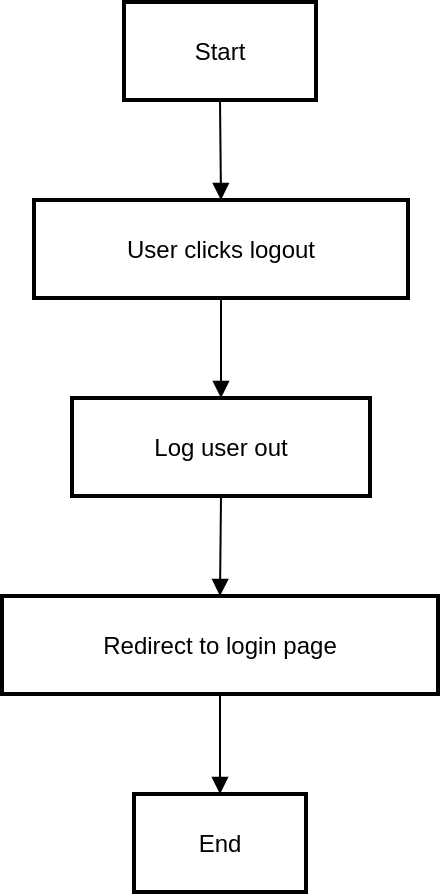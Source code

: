 <mxfile version="24.7.17">
  <diagram name="Page-1" id="b3McWmjdz8mjdjqkiKQ6">
    <mxGraphModel dx="1434" dy="746" grid="1" gridSize="10" guides="1" tooltips="1" connect="1" arrows="1" fold="1" page="1" pageScale="1" pageWidth="850" pageHeight="1100" math="0" shadow="0">
      <root>
        <mxCell id="0" />
        <mxCell id="1" parent="0" />
        <mxCell id="BZouHnzOBzJ4addWiIE0-1" value="Start" style="whiteSpace=wrap;strokeWidth=2;" vertex="1" parent="1">
          <mxGeometry x="81" y="20" width="96" height="49" as="geometry" />
        </mxCell>
        <mxCell id="BZouHnzOBzJ4addWiIE0-2" value="User clicks logout" style="whiteSpace=wrap;strokeWidth=2;" vertex="1" parent="1">
          <mxGeometry x="36" y="119" width="187" height="49" as="geometry" />
        </mxCell>
        <mxCell id="BZouHnzOBzJ4addWiIE0-3" value="Log user out" style="whiteSpace=wrap;strokeWidth=2;" vertex="1" parent="1">
          <mxGeometry x="55" y="218" width="149" height="49" as="geometry" />
        </mxCell>
        <mxCell id="BZouHnzOBzJ4addWiIE0-4" value="Redirect to login page" style="whiteSpace=wrap;strokeWidth=2;" vertex="1" parent="1">
          <mxGeometry x="20" y="317" width="218" height="49" as="geometry" />
        </mxCell>
        <mxCell id="BZouHnzOBzJ4addWiIE0-5" value="End" style="whiteSpace=wrap;strokeWidth=2;" vertex="1" parent="1">
          <mxGeometry x="86" y="416" width="86" height="49" as="geometry" />
        </mxCell>
        <mxCell id="BZouHnzOBzJ4addWiIE0-6" value="" style="curved=1;startArrow=none;endArrow=block;exitX=0.5;exitY=1;entryX=0.5;entryY=0;rounded=0;" edge="1" parent="1" source="BZouHnzOBzJ4addWiIE0-1" target="BZouHnzOBzJ4addWiIE0-2">
          <mxGeometry relative="1" as="geometry">
            <Array as="points" />
          </mxGeometry>
        </mxCell>
        <mxCell id="BZouHnzOBzJ4addWiIE0-7" value="" style="curved=1;startArrow=none;endArrow=block;exitX=0.5;exitY=1;entryX=0.5;entryY=0;rounded=0;" edge="1" parent="1" source="BZouHnzOBzJ4addWiIE0-2" target="BZouHnzOBzJ4addWiIE0-3">
          <mxGeometry relative="1" as="geometry">
            <Array as="points" />
          </mxGeometry>
        </mxCell>
        <mxCell id="BZouHnzOBzJ4addWiIE0-8" value="" style="curved=1;startArrow=none;endArrow=block;exitX=0.5;exitY=1;entryX=0.5;entryY=0;rounded=0;" edge="1" parent="1" source="BZouHnzOBzJ4addWiIE0-3" target="BZouHnzOBzJ4addWiIE0-4">
          <mxGeometry relative="1" as="geometry">
            <Array as="points" />
          </mxGeometry>
        </mxCell>
        <mxCell id="BZouHnzOBzJ4addWiIE0-9" value="" style="curved=1;startArrow=none;endArrow=block;exitX=0.5;exitY=1;entryX=0.5;entryY=0;rounded=0;" edge="1" parent="1" source="BZouHnzOBzJ4addWiIE0-4" target="BZouHnzOBzJ4addWiIE0-5">
          <mxGeometry relative="1" as="geometry">
            <Array as="points" />
          </mxGeometry>
        </mxCell>
      </root>
    </mxGraphModel>
  </diagram>
</mxfile>
